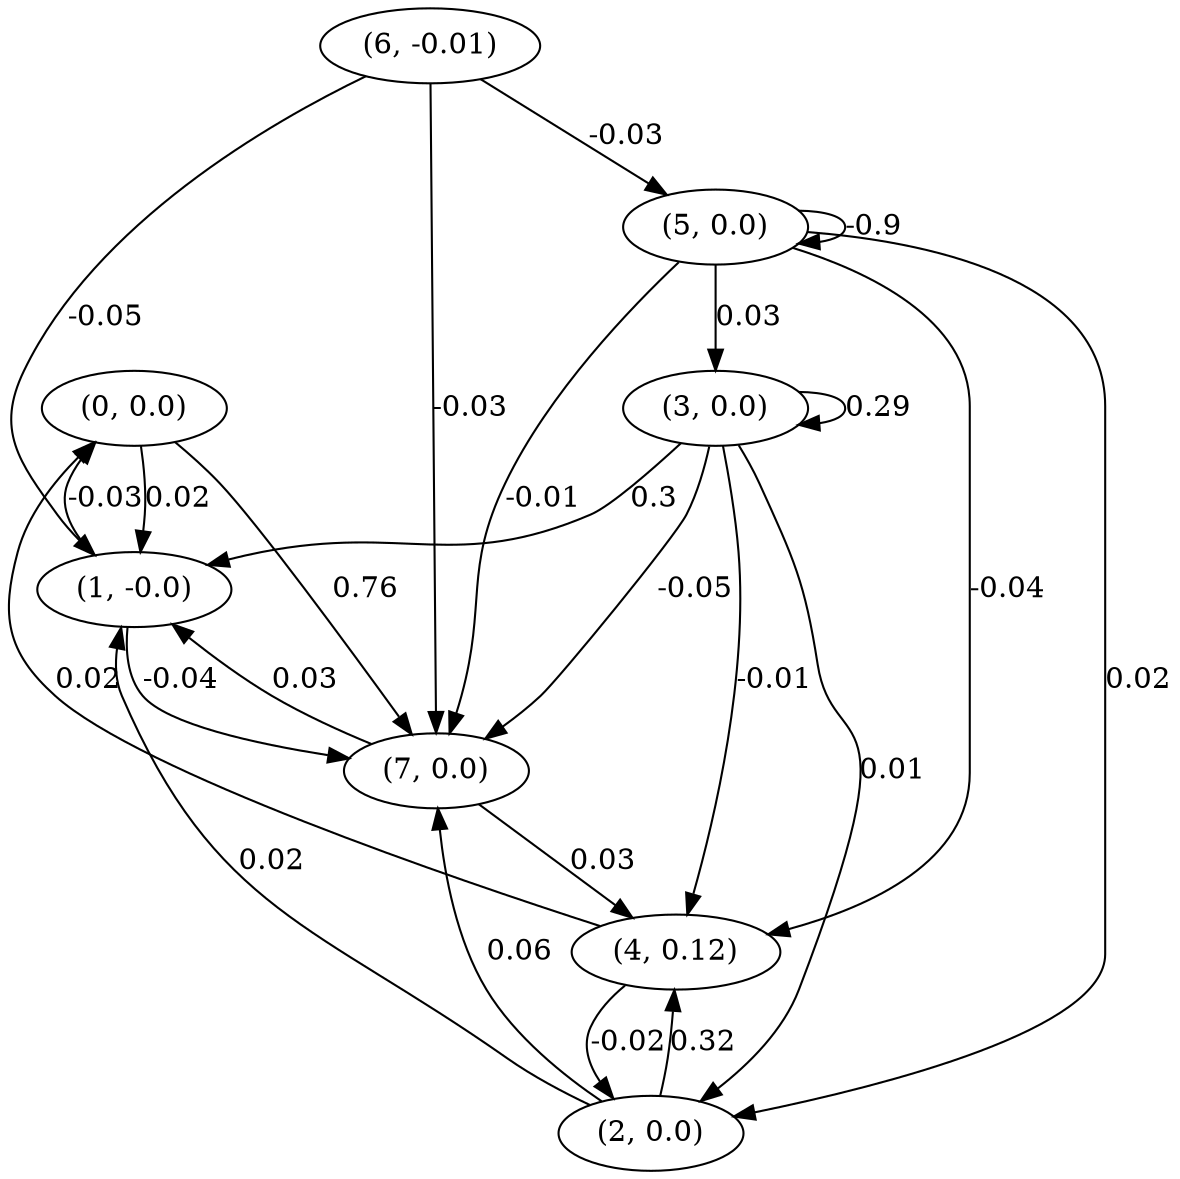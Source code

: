 digraph {
    0 [ label = "(0, 0.0)" ]
    1 [ label = "(1, -0.0)" ]
    2 [ label = "(2, 0.0)" ]
    3 [ label = "(3, 0.0)" ]
    4 [ label = "(4, 0.12)" ]
    5 [ label = "(5, 0.0)" ]
    6 [ label = "(6, -0.01)" ]
    7 [ label = "(7, 0.0)" ]
    3 -> 3 [ label = "0.29" ]
    5 -> 5 [ label = "-0.9" ]
    1 -> 0 [ label = "-0.03" ]
    4 -> 0 [ label = "0.02" ]
    0 -> 1 [ label = "0.02" ]
    2 -> 1 [ label = "0.02" ]
    3 -> 1 [ label = "0.3" ]
    6 -> 1 [ label = "-0.05" ]
    7 -> 1 [ label = "0.03" ]
    3 -> 2 [ label = "0.01" ]
    4 -> 2 [ label = "-0.02" ]
    5 -> 2 [ label = "0.02" ]
    5 -> 3 [ label = "0.03" ]
    2 -> 4 [ label = "0.32" ]
    3 -> 4 [ label = "-0.01" ]
    5 -> 4 [ label = "-0.04" ]
    7 -> 4 [ label = "0.03" ]
    6 -> 5 [ label = "-0.03" ]
    0 -> 7 [ label = "0.76" ]
    1 -> 7 [ label = "-0.04" ]
    2 -> 7 [ label = "0.06" ]
    3 -> 7 [ label = "-0.05" ]
    5 -> 7 [ label = "-0.01" ]
    6 -> 7 [ label = "-0.03" ]
}

